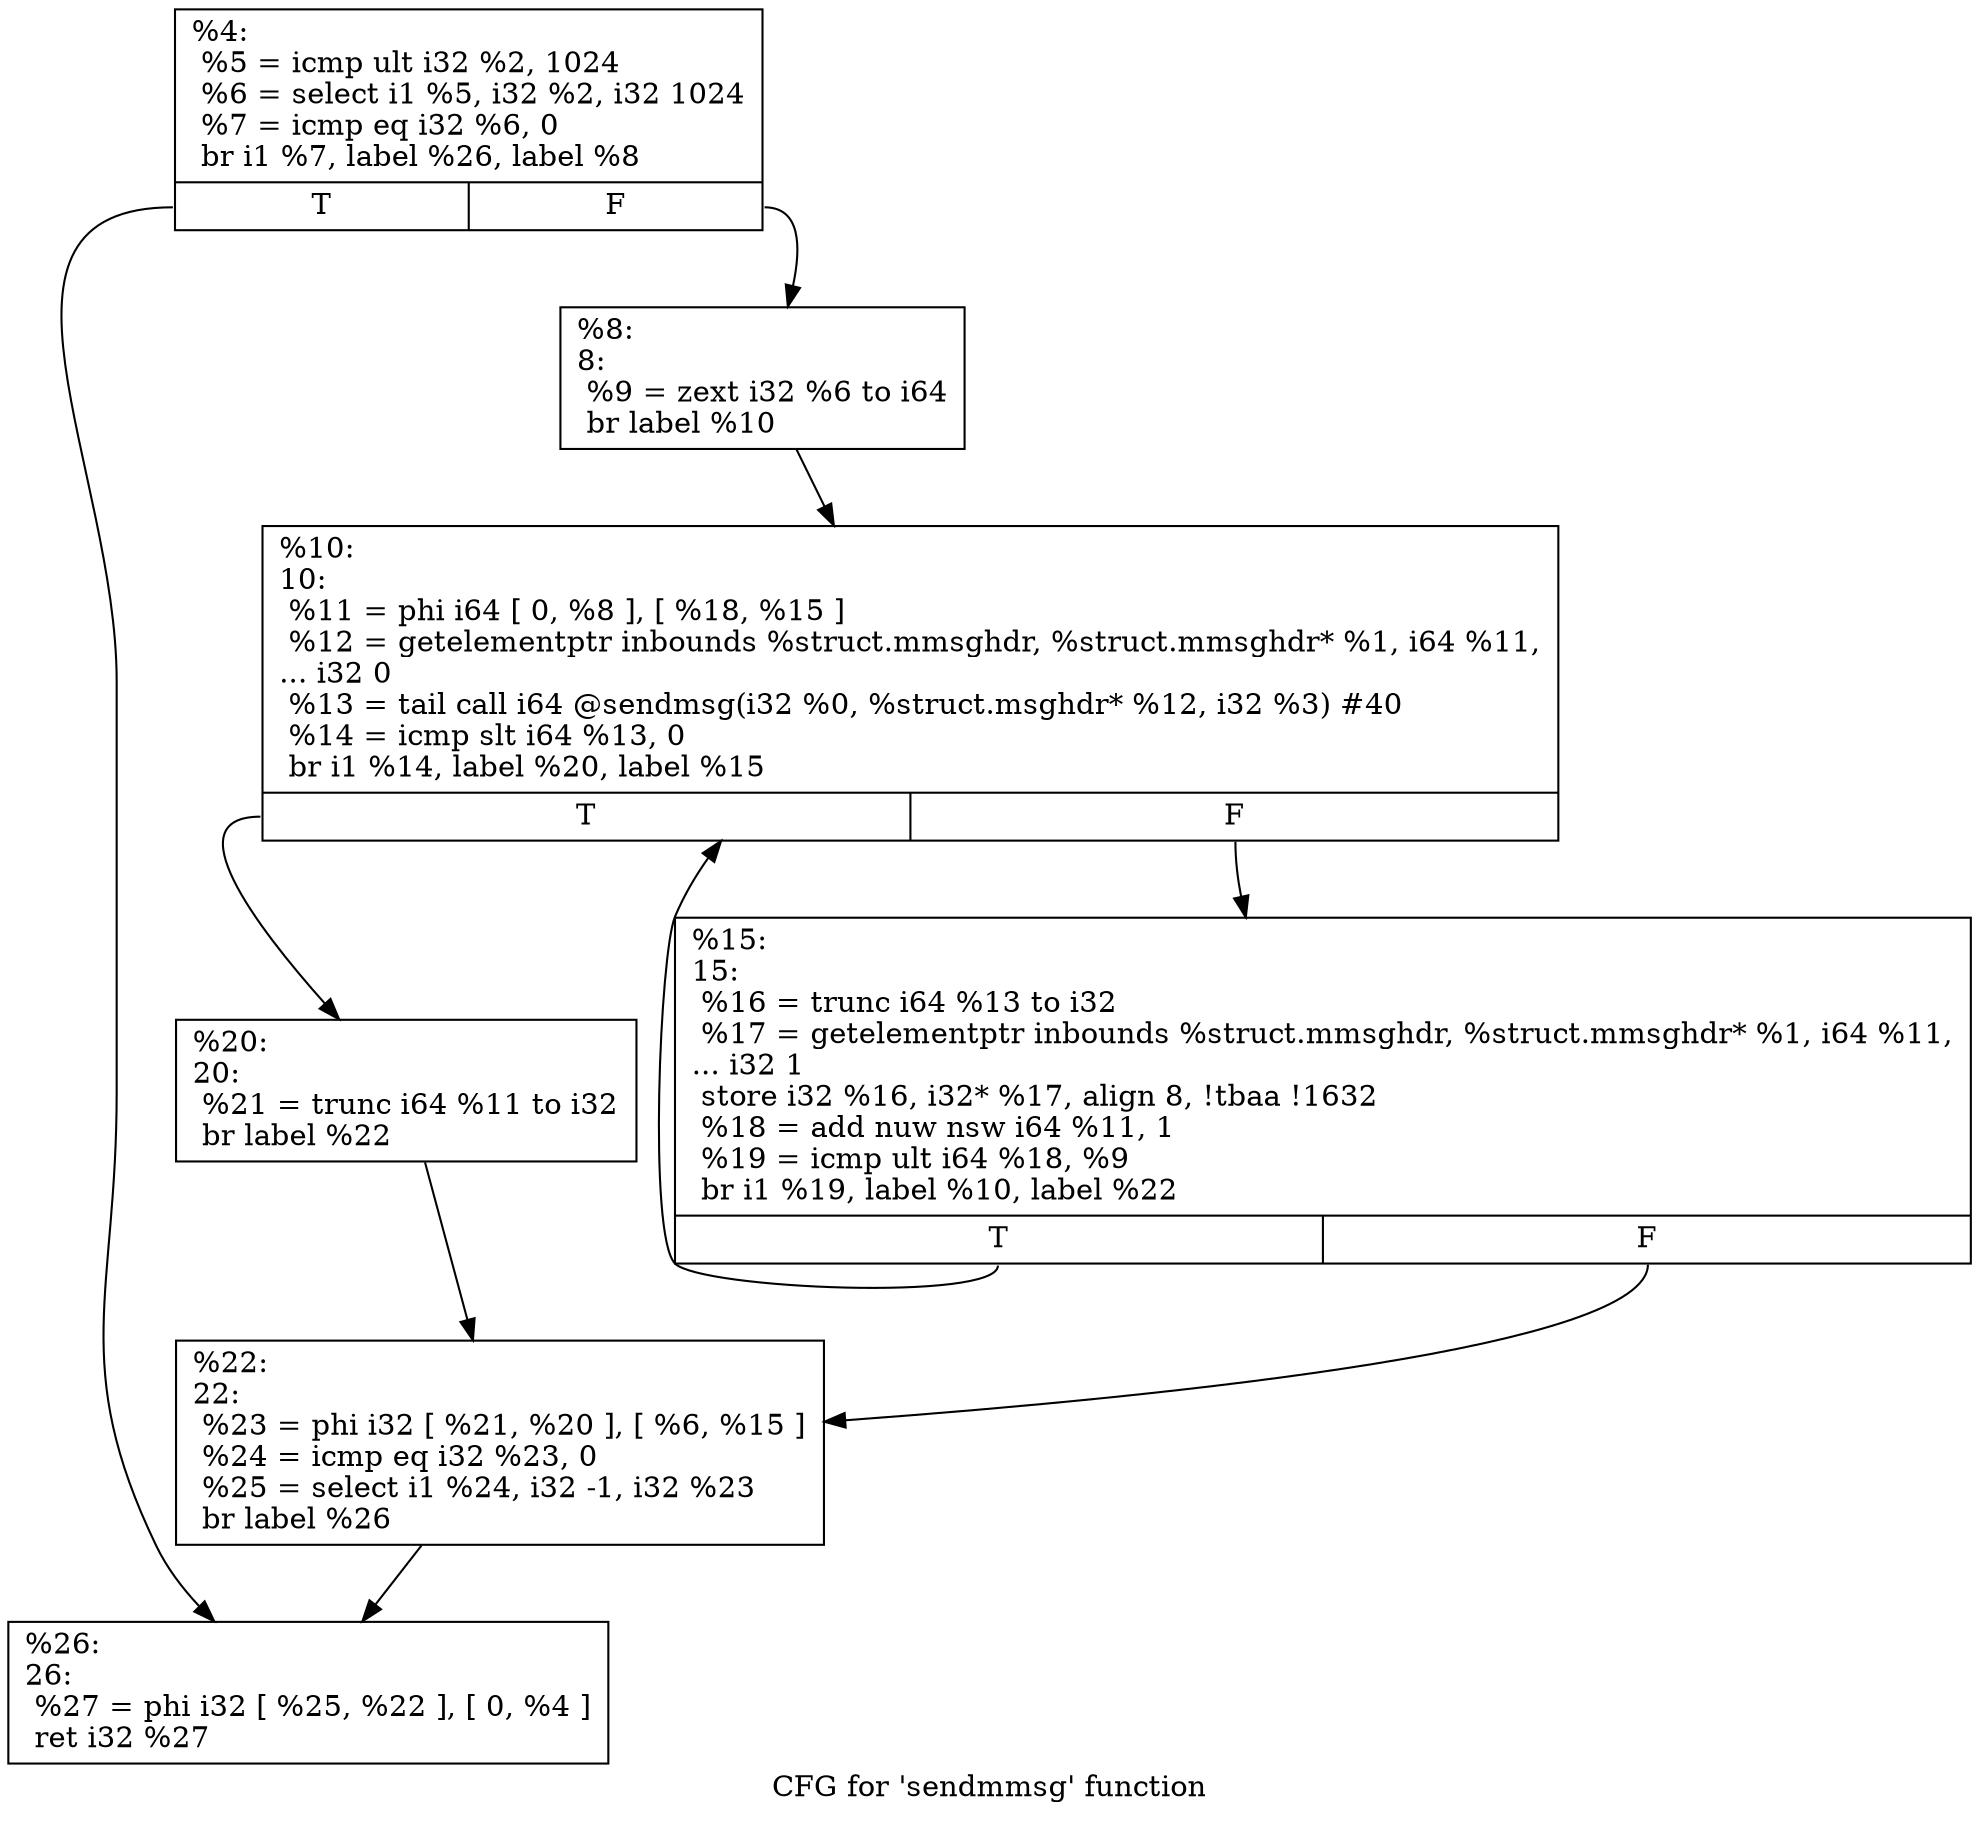 digraph "CFG for 'sendmmsg' function" {
	label="CFG for 'sendmmsg' function";

	Node0x1c5be90 [shape=record,label="{%4:\l  %5 = icmp ult i32 %2, 1024\l  %6 = select i1 %5, i32 %2, i32 1024\l  %7 = icmp eq i32 %6, 0\l  br i1 %7, label %26, label %8\l|{<s0>T|<s1>F}}"];
	Node0x1c5be90:s0 -> Node0x1c5c5e0;
	Node0x1c5be90:s1 -> Node0x1c5c450;
	Node0x1c5c450 [shape=record,label="{%8:\l8:                                                \l  %9 = zext i32 %6 to i64\l  br label %10\l}"];
	Node0x1c5c450 -> Node0x1c5c4a0;
	Node0x1c5c4a0 [shape=record,label="{%10:\l10:                                               \l  %11 = phi i64 [ 0, %8 ], [ %18, %15 ]\l  %12 = getelementptr inbounds %struct.mmsghdr, %struct.mmsghdr* %1, i64 %11,\l... i32 0\l  %13 = tail call i64 @sendmsg(i32 %0, %struct.msghdr* %12, i32 %3) #40\l  %14 = icmp slt i64 %13, 0\l  br i1 %14, label %20, label %15\l|{<s0>T|<s1>F}}"];
	Node0x1c5c4a0:s0 -> Node0x1c5c540;
	Node0x1c5c4a0:s1 -> Node0x1c5c4f0;
	Node0x1c5c4f0 [shape=record,label="{%15:\l15:                                               \l  %16 = trunc i64 %13 to i32\l  %17 = getelementptr inbounds %struct.mmsghdr, %struct.mmsghdr* %1, i64 %11,\l... i32 1\l  store i32 %16, i32* %17, align 8, !tbaa !1632\l  %18 = add nuw nsw i64 %11, 1\l  %19 = icmp ult i64 %18, %9\l  br i1 %19, label %10, label %22\l|{<s0>T|<s1>F}}"];
	Node0x1c5c4f0:s0 -> Node0x1c5c4a0;
	Node0x1c5c4f0:s1 -> Node0x1c5c590;
	Node0x1c5c540 [shape=record,label="{%20:\l20:                                               \l  %21 = trunc i64 %11 to i32\l  br label %22\l}"];
	Node0x1c5c540 -> Node0x1c5c590;
	Node0x1c5c590 [shape=record,label="{%22:\l22:                                               \l  %23 = phi i32 [ %21, %20 ], [ %6, %15 ]\l  %24 = icmp eq i32 %23, 0\l  %25 = select i1 %24, i32 -1, i32 %23\l  br label %26\l}"];
	Node0x1c5c590 -> Node0x1c5c5e0;
	Node0x1c5c5e0 [shape=record,label="{%26:\l26:                                               \l  %27 = phi i32 [ %25, %22 ], [ 0, %4 ]\l  ret i32 %27\l}"];
}

